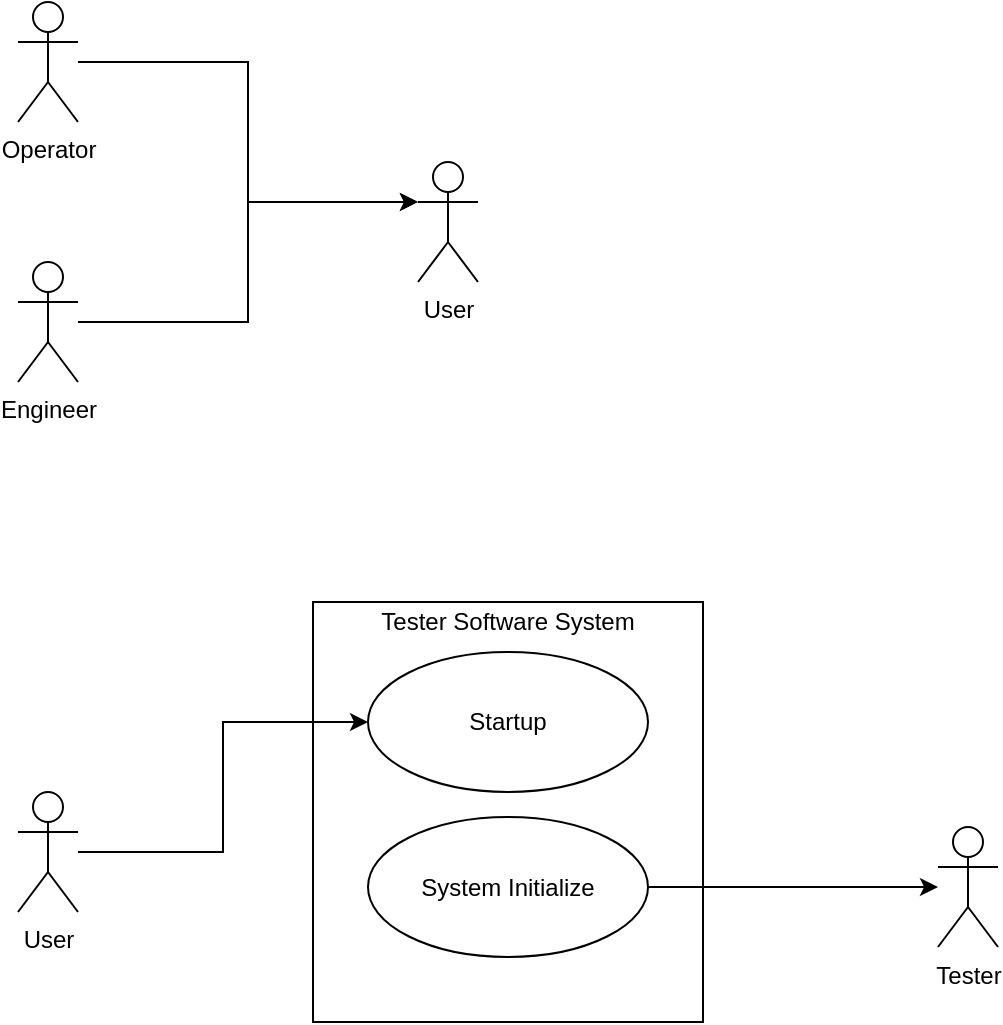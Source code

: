 <mxfile version="13.8.9-1" type="github" pages="5">
  <diagram name="Initialize" id="9f46799a-70d6-7492-0946-bef42562c5a5">
    <mxGraphModel dx="813" dy="435" grid="1" gridSize="10" guides="1" tooltips="1" connect="1" arrows="1" fold="1" page="1" pageScale="1" pageWidth="1100" pageHeight="850" background="#ffffff" math="0" shadow="0">
      <root>
        <mxCell id="0" />
        <mxCell id="1" parent="0" />
        <mxCell id="-JSnuaMhh9l9vGgG3Sei-8" style="edgeStyle=orthogonalEdgeStyle;rounded=0;orthogonalLoop=1;jettySize=auto;html=1;entryX=0;entryY=0.333;entryDx=0;entryDy=0;entryPerimeter=0;" edge="1" parent="1" source="-JSnuaMhh9l9vGgG3Sei-1" target="-JSnuaMhh9l9vGgG3Sei-4">
          <mxGeometry relative="1" as="geometry" />
        </mxCell>
        <mxCell id="-JSnuaMhh9l9vGgG3Sei-1" value="Operator" style="shape=umlActor;verticalLabelPosition=bottom;verticalAlign=top;html=1;outlineConnect=0;" vertex="1" parent="1">
          <mxGeometry x="60" y="30" width="30" height="60" as="geometry" />
        </mxCell>
        <mxCell id="-JSnuaMhh9l9vGgG3Sei-4" value="User" style="shape=umlActor;verticalLabelPosition=bottom;verticalAlign=top;html=1;outlineConnect=0;" vertex="1" parent="1">
          <mxGeometry x="260" y="110" width="30" height="60" as="geometry" />
        </mxCell>
        <mxCell id="-JSnuaMhh9l9vGgG3Sei-9" style="edgeStyle=orthogonalEdgeStyle;rounded=0;orthogonalLoop=1;jettySize=auto;html=1;entryX=0;entryY=0.333;entryDx=0;entryDy=0;entryPerimeter=0;" edge="1" parent="1" source="-JSnuaMhh9l9vGgG3Sei-6" target="-JSnuaMhh9l9vGgG3Sei-4">
          <mxGeometry relative="1" as="geometry">
            <mxPoint x="300" y="180" as="targetPoint" />
          </mxGeometry>
        </mxCell>
        <mxCell id="-JSnuaMhh9l9vGgG3Sei-6" value="Engineer" style="shape=umlActor;verticalLabelPosition=bottom;verticalAlign=top;html=1;outlineConnect=0;" vertex="1" parent="1">
          <mxGeometry x="60" y="160" width="30" height="60" as="geometry" />
        </mxCell>
        <mxCell id="-JSnuaMhh9l9vGgG3Sei-10" value="User" style="shape=umlActor;verticalLabelPosition=bottom;verticalAlign=top;html=1;outlineConnect=0;" vertex="1" parent="1">
          <mxGeometry x="60" y="425" width="30" height="60" as="geometry" />
        </mxCell>
        <mxCell id="-JSnuaMhh9l9vGgG3Sei-11" value="" style="rounded=0;whiteSpace=wrap;html=1;" vertex="1" parent="1">
          <mxGeometry x="207.5" y="330" width="195" height="210" as="geometry" />
        </mxCell>
        <mxCell id="-JSnuaMhh9l9vGgG3Sei-12" value="Tester Software System" style="text;html=1;strokeColor=none;fillColor=none;align=center;verticalAlign=middle;whiteSpace=wrap;rounded=0;" vertex="1" parent="1">
          <mxGeometry x="210" y="330" width="190" height="20" as="geometry" />
        </mxCell>
        <mxCell id="-JSnuaMhh9l9vGgG3Sei-13" value="Tester" style="shape=umlActor;verticalLabelPosition=bottom;verticalAlign=top;html=1;outlineConnect=0;" vertex="1" parent="1">
          <mxGeometry x="520" y="442.5" width="30" height="60" as="geometry" />
        </mxCell>
        <mxCell id="-JSnuaMhh9l9vGgG3Sei-19" style="edgeStyle=orthogonalEdgeStyle;rounded=0;orthogonalLoop=1;jettySize=auto;html=1;" edge="1" parent="1" source="-JSnuaMhh9l9vGgG3Sei-14" target="-JSnuaMhh9l9vGgG3Sei-13">
          <mxGeometry relative="1" as="geometry" />
        </mxCell>
        <mxCell id="-JSnuaMhh9l9vGgG3Sei-14" value="System Initialize" style="ellipse;whiteSpace=wrap;html=1;" vertex="1" parent="1">
          <mxGeometry x="235" y="437.5" width="140" height="70" as="geometry" />
        </mxCell>
        <mxCell id="-JSnuaMhh9l9vGgG3Sei-17" value="Startup" style="ellipse;whiteSpace=wrap;html=1;" vertex="1" parent="1">
          <mxGeometry x="235" y="355" width="140" height="70" as="geometry" />
        </mxCell>
        <mxCell id="-JSnuaMhh9l9vGgG3Sei-18" style="edgeStyle=orthogonalEdgeStyle;rounded=0;orthogonalLoop=1;jettySize=auto;html=1;entryX=0;entryY=0.5;entryDx=0;entryDy=0;" edge="1" parent="1" source="-JSnuaMhh9l9vGgG3Sei-10" target="-JSnuaMhh9l9vGgG3Sei-17">
          <mxGeometry relative="1" as="geometry" />
        </mxCell>
      </root>
    </mxGraphModel>
  </diagram>
  <diagram id="JwA9TVUATksCAMwefTBp" name="Test Program Editor">
    <mxGraphModel dx="981" dy="526" grid="1" gridSize="10" guides="1" tooltips="1" connect="1" arrows="1" fold="1" page="1" pageScale="1" pageWidth="827" pageHeight="1169" math="0" shadow="0">
      <root>
        <mxCell id="bP-Z4eB2gMXcmHlZaZZ3-0" />
        <mxCell id="bP-Z4eB2gMXcmHlZaZZ3-1" parent="bP-Z4eB2gMXcmHlZaZZ3-0" />
        <mxCell id="bP-Z4eB2gMXcmHlZaZZ3-2" value="Engineer" style="shape=umlActor;verticalLabelPosition=bottom;verticalAlign=top;html=1;" vertex="1" parent="bP-Z4eB2gMXcmHlZaZZ3-1">
          <mxGeometry x="70" y="355" width="30" height="60" as="geometry" />
        </mxCell>
        <mxCell id="bP-Z4eB2gMXcmHlZaZZ3-3" value="" style="rounded=0;whiteSpace=wrap;html=1;" vertex="1" parent="bP-Z4eB2gMXcmHlZaZZ3-1">
          <mxGeometry x="210" y="150" width="340" height="550" as="geometry" />
        </mxCell>
        <mxCell id="bP-Z4eB2gMXcmHlZaZZ3-4" value="Tester Program Editor" style="text;html=1;strokeColor=none;fillColor=none;align=center;verticalAlign=middle;whiteSpace=wrap;rounded=0;" vertex="1" parent="bP-Z4eB2gMXcmHlZaZZ3-1">
          <mxGeometry x="315" y="150" width="130" height="20" as="geometry" />
        </mxCell>
        <mxCell id="bP-Z4eB2gMXcmHlZaZZ3-5" value="Define SPJT&amp;nbsp;" style="ellipse;whiteSpace=wrap;html=1;" vertex="1" parent="bP-Z4eB2gMXcmHlZaZZ3-1">
          <mxGeometry x="310" y="190" width="140" height="70" as="geometry" />
        </mxCell>
        <mxCell id="bP-Z4eB2gMXcmHlZaZZ3-6" value="Define Signal" style="ellipse;whiteSpace=wrap;html=1;" vertex="1" parent="bP-Z4eB2gMXcmHlZaZZ3-1">
          <mxGeometry x="310" y="270" width="140" height="70" as="geometry" />
        </mxCell>
        <mxCell id="bP-Z4eB2gMXcmHlZaZZ3-7" value="Define Flow Table" style="ellipse;whiteSpace=wrap;html=1;" vertex="1" parent="bP-Z4eB2gMXcmHlZaZZ3-1">
          <mxGeometry x="310" y="350" width="140" height="70" as="geometry" />
        </mxCell>
        <mxCell id="bP-Z4eB2gMXcmHlZaZZ3-8" value="Define Limit" style="ellipse;whiteSpace=wrap;html=1;" vertex="1" parent="bP-Z4eB2gMXcmHlZaZZ3-1">
          <mxGeometry x="310" y="430" width="140" height="70" as="geometry" />
        </mxCell>
        <mxCell id="bP-Z4eB2gMXcmHlZaZZ3-9" value="Define Timing Set" style="ellipse;whiteSpace=wrap;html=1;" vertex="1" parent="bP-Z4eB2gMXcmHlZaZZ3-1">
          <mxGeometry x="310" y="510" width="140" height="70" as="geometry" />
        </mxCell>
        <mxCell id="bP-Z4eB2gMXcmHlZaZZ3-10" style="edgeStyle=orthogonalEdgeStyle;rounded=0;orthogonalLoop=1;jettySize=auto;html=1;entryX=0;entryY=0.5;entryDx=0;entryDy=0;" edge="1" parent="bP-Z4eB2gMXcmHlZaZZ3-1" source="bP-Z4eB2gMXcmHlZaZZ3-2" target="bP-Z4eB2gMXcmHlZaZZ3-5">
          <mxGeometry relative="1" as="geometry" />
        </mxCell>
        <mxCell id="bP-Z4eB2gMXcmHlZaZZ3-11" style="edgeStyle=orthogonalEdgeStyle;rounded=0;orthogonalLoop=1;jettySize=auto;html=1;entryX=0;entryY=0.5;entryDx=0;entryDy=0;" edge="1" parent="bP-Z4eB2gMXcmHlZaZZ3-1" source="bP-Z4eB2gMXcmHlZaZZ3-2" target="bP-Z4eB2gMXcmHlZaZZ3-6">
          <mxGeometry relative="1" as="geometry" />
        </mxCell>
        <mxCell id="bP-Z4eB2gMXcmHlZaZZ3-14" style="edgeStyle=orthogonalEdgeStyle;rounded=0;orthogonalLoop=1;jettySize=auto;html=1;entryX=0;entryY=0.5;entryDx=0;entryDy=0;" edge="1" parent="bP-Z4eB2gMXcmHlZaZZ3-1" source="bP-Z4eB2gMXcmHlZaZZ3-2" target="bP-Z4eB2gMXcmHlZaZZ3-9">
          <mxGeometry relative="1" as="geometry" />
        </mxCell>
        <mxCell id="bP-Z4eB2gMXcmHlZaZZ3-13" style="edgeStyle=orthogonalEdgeStyle;rounded=0;orthogonalLoop=1;jettySize=auto;html=1;entryX=0;entryY=0.5;entryDx=0;entryDy=0;" edge="1" parent="bP-Z4eB2gMXcmHlZaZZ3-1" source="bP-Z4eB2gMXcmHlZaZZ3-2" target="bP-Z4eB2gMXcmHlZaZZ3-8">
          <mxGeometry relative="1" as="geometry" />
        </mxCell>
        <mxCell id="bP-Z4eB2gMXcmHlZaZZ3-12" style="edgeStyle=orthogonalEdgeStyle;rounded=0;orthogonalLoop=1;jettySize=auto;html=1;entryX=0;entryY=0.5;entryDx=0;entryDy=0;" edge="1" parent="bP-Z4eB2gMXcmHlZaZZ3-1" source="bP-Z4eB2gMXcmHlZaZZ3-2" target="bP-Z4eB2gMXcmHlZaZZ3-7">
          <mxGeometry relative="1" as="geometry" />
        </mxCell>
        <mxCell id="ctMmaaoRTnTmG85Zai4C-0" value="System Alarm" style="ellipse;whiteSpace=wrap;html=1;" vertex="1" parent="bP-Z4eB2gMXcmHlZaZZ3-1">
          <mxGeometry x="310" y="590" width="140" height="70" as="geometry" />
        </mxCell>
        <mxCell id="ctMmaaoRTnTmG85Zai4C-1" style="edgeStyle=orthogonalEdgeStyle;rounded=0;orthogonalLoop=1;jettySize=auto;html=1;entryX=0;entryY=0.5;entryDx=0;entryDy=0;" edge="1" parent="bP-Z4eB2gMXcmHlZaZZ3-1" source="bP-Z4eB2gMXcmHlZaZZ3-2" target="ctMmaaoRTnTmG85Zai4C-0">
          <mxGeometry relative="1" as="geometry" />
        </mxCell>
      </root>
    </mxGraphModel>
  </diagram>
  <diagram id="QNBrAOMqoxuDWkykULo_" name="Engineering Mode">
    <mxGraphModel dx="981" dy="526" grid="1" gridSize="10" guides="1" tooltips="1" connect="1" arrows="1" fold="1" page="1" pageScale="1" pageWidth="827" pageHeight="1169" math="0" shadow="0">
      <root>
        <mxCell id="AGUxOdfGl_9WyJINVfNE-0" />
        <mxCell id="AGUxOdfGl_9WyJINVfNE-1" parent="AGUxOdfGl_9WyJINVfNE-0" />
        <mxCell id="7iNjZCq6tYI0WsrI9e-w-1" value="Engineer" style="shape=umlActor;verticalLabelPosition=bottom;verticalAlign=top;html=1;" vertex="1" parent="AGUxOdfGl_9WyJINVfNE-1">
          <mxGeometry x="100" y="350" width="30" height="60" as="geometry" />
        </mxCell>
        <mxCell id="ykIfYfmPYH_iQaWSwgE2-0" value="" style="rounded=0;whiteSpace=wrap;html=1;" vertex="1" parent="AGUxOdfGl_9WyJINVfNE-1">
          <mxGeometry x="210" y="195" width="380" height="465" as="geometry" />
        </mxCell>
        <mxCell id="ykIfYfmPYH_iQaWSwgE2-1" value="Tester Software System - Engineering Mode" style="text;html=1;strokeColor=none;fillColor=none;align=center;verticalAlign=middle;whiteSpace=wrap;rounded=0;" vertex="1" parent="AGUxOdfGl_9WyJINVfNE-1">
          <mxGeometry x="329" y="203" width="170" height="20" as="geometry" />
        </mxCell>
        <mxCell id="ykIfYfmPYH_iQaWSwgE2-13" style="edgeStyle=orthogonalEdgeStyle;rounded=0;orthogonalLoop=1;jettySize=auto;html=1;entryX=0;entryY=0.333;entryDx=0;entryDy=0;entryPerimeter=0;" edge="1" parent="AGUxOdfGl_9WyJINVfNE-1" source="ykIfYfmPYH_iQaWSwgE2-3" target="ykIfYfmPYH_iQaWSwgE2-12">
          <mxGeometry relative="1" as="geometry" />
        </mxCell>
        <mxCell id="ykIfYfmPYH_iQaWSwgE2-3" value="Setup" style="ellipse;whiteSpace=wrap;html=1;" vertex="1" parent="AGUxOdfGl_9WyJINVfNE-1">
          <mxGeometry x="344" y="240" width="140" height="70" as="geometry" />
        </mxCell>
        <mxCell id="ykIfYfmPYH_iQaWSwgE2-14" style="edgeStyle=orthogonalEdgeStyle;rounded=0;orthogonalLoop=1;jettySize=auto;html=1;" edge="1" parent="AGUxOdfGl_9WyJINVfNE-1" source="ykIfYfmPYH_iQaWSwgE2-5">
          <mxGeometry relative="1" as="geometry">
            <mxPoint x="660" y="370.0" as="targetPoint" />
          </mxGeometry>
        </mxCell>
        <mxCell id="ykIfYfmPYH_iQaWSwgE2-5" value="Run Test Flow" style="ellipse;whiteSpace=wrap;html=1;" vertex="1" parent="AGUxOdfGl_9WyJINVfNE-1">
          <mxGeometry x="344" y="320" width="140" height="70" as="geometry" />
        </mxCell>
        <mxCell id="ykIfYfmPYH_iQaWSwgE2-6" value="Datalog" style="ellipse;whiteSpace=wrap;html=1;" vertex="1" parent="AGUxOdfGl_9WyJINVfNE-1">
          <mxGeometry x="344" y="400" width="140" height="70" as="geometry" />
        </mxCell>
        <mxCell id="ykIfYfmPYH_iQaWSwgE2-7" value="Summary" style="ellipse;whiteSpace=wrap;html=1;" vertex="1" parent="AGUxOdfGl_9WyJINVfNE-1">
          <mxGeometry x="344" y="480" width="140" height="70" as="geometry" />
        </mxCell>
        <mxCell id="ykIfYfmPYH_iQaWSwgE2-8" style="edgeStyle=orthogonalEdgeStyle;rounded=0;orthogonalLoop=1;jettySize=auto;html=1;entryX=0;entryY=0.5;entryDx=0;entryDy=0;" edge="1" parent="AGUxOdfGl_9WyJINVfNE-1" source="7iNjZCq6tYI0WsrI9e-w-1" target="ykIfYfmPYH_iQaWSwgE2-3">
          <mxGeometry relative="1" as="geometry" />
        </mxCell>
        <mxCell id="ykIfYfmPYH_iQaWSwgE2-9" style="edgeStyle=orthogonalEdgeStyle;rounded=0;orthogonalLoop=1;jettySize=auto;html=1;" edge="1" parent="AGUxOdfGl_9WyJINVfNE-1" source="7iNjZCq6tYI0WsrI9e-w-1" target="ykIfYfmPYH_iQaWSwgE2-5">
          <mxGeometry relative="1" as="geometry" />
        </mxCell>
        <mxCell id="ykIfYfmPYH_iQaWSwgE2-10" style="edgeStyle=orthogonalEdgeStyle;rounded=0;orthogonalLoop=1;jettySize=auto;html=1;" edge="1" parent="AGUxOdfGl_9WyJINVfNE-1" source="7iNjZCq6tYI0WsrI9e-w-1" target="ykIfYfmPYH_iQaWSwgE2-6">
          <mxGeometry relative="1" as="geometry" />
        </mxCell>
        <mxCell id="ykIfYfmPYH_iQaWSwgE2-12" value="Tester" style="shape=umlActor;verticalLabelPosition=bottom;verticalAlign=top;html=1;" vertex="1" parent="AGUxOdfGl_9WyJINVfNE-1">
          <mxGeometry x="660" y="350" width="30" height="60" as="geometry" />
        </mxCell>
        <mxCell id="AsjbxBmU00sw4VKJkbOL-0" value="System / API Alarm" style="ellipse;whiteSpace=wrap;html=1;" vertex="1" parent="AGUxOdfGl_9WyJINVfNE-1">
          <mxGeometry x="344" y="560" width="140" height="70" as="geometry" />
        </mxCell>
        <mxCell id="ykIfYfmPYH_iQaWSwgE2-11" style="edgeStyle=orthogonalEdgeStyle;rounded=0;orthogonalLoop=1;jettySize=auto;html=1;entryX=0;entryY=0.5;entryDx=0;entryDy=0;" edge="1" parent="AGUxOdfGl_9WyJINVfNE-1" source="7iNjZCq6tYI0WsrI9e-w-1" target="ykIfYfmPYH_iQaWSwgE2-7">
          <mxGeometry relative="1" as="geometry" />
        </mxCell>
        <mxCell id="AsjbxBmU00sw4VKJkbOL-1" style="edgeStyle=orthogonalEdgeStyle;rounded=0;orthogonalLoop=1;jettySize=auto;html=1;entryX=0;entryY=0.5;entryDx=0;entryDy=0;" edge="1" parent="AGUxOdfGl_9WyJINVfNE-1" source="7iNjZCq6tYI0WsrI9e-w-1" target="AsjbxBmU00sw4VKJkbOL-0">
          <mxGeometry relative="1" as="geometry" />
        </mxCell>
      </root>
    </mxGraphModel>
  </diagram>
  <diagram id="_kMSDQzpgZpqmjCjFAej" name="Production">
    <mxGraphModel dx="981" dy="1695" grid="1" gridSize="10" guides="1" tooltips="1" connect="1" arrows="1" fold="1" page="1" pageScale="1" pageWidth="827" pageHeight="1169" math="0" shadow="0">
      <root>
        <mxCell id="2kml3ozV0RPXLu-iGl9X-0" />
        <mxCell id="2kml3ozV0RPXLu-iGl9X-1" parent="2kml3ozV0RPXLu-iGl9X-0" />
        <mxCell id="2kml3ozV0RPXLu-iGl9X-8" value="" style="rounded=0;whiteSpace=wrap;html=1;" vertex="1" parent="2kml3ozV0RPXLu-iGl9X-1">
          <mxGeometry x="269" y="160" width="290" height="320" as="geometry" />
        </mxCell>
        <mxCell id="2kml3ozV0RPXLu-iGl9X-9" style="edgeStyle=orthogonalEdgeStyle;rounded=0;orthogonalLoop=1;jettySize=auto;html=1;entryX=0;entryY=0.5;entryDx=0;entryDy=0;" edge="1" parent="2kml3ozV0RPXLu-iGl9X-1" target="2kml3ozV0RPXLu-iGl9X-5">
          <mxGeometry relative="1" as="geometry">
            <mxPoint x="110" y="330.034" as="sourcePoint" />
          </mxGeometry>
        </mxCell>
        <mxCell id="2kml3ozV0RPXLu-iGl9X-10" style="edgeStyle=orthogonalEdgeStyle;rounded=0;orthogonalLoop=1;jettySize=auto;html=1;entryX=0;entryY=0.5;entryDx=0;entryDy=0;" edge="1" parent="2kml3ozV0RPXLu-iGl9X-1" target="2kml3ozV0RPXLu-iGl9X-6">
          <mxGeometry relative="1" as="geometry">
            <mxPoint x="110" y="330.034" as="sourcePoint" />
          </mxGeometry>
        </mxCell>
        <mxCell id="2kml3ozV0RPXLu-iGl9X-11" style="edgeStyle=orthogonalEdgeStyle;rounded=0;orthogonalLoop=1;jettySize=auto;html=1;entryX=0;entryY=0.5;entryDx=0;entryDy=0;" edge="1" parent="2kml3ozV0RPXLu-iGl9X-1" target="2kml3ozV0RPXLu-iGl9X-7">
          <mxGeometry relative="1" as="geometry">
            <mxPoint x="110" y="330.034" as="sourcePoint" />
            <Array as="points">
              <mxPoint x="227" y="330" />
              <mxPoint x="227" y="415" />
            </Array>
          </mxGeometry>
        </mxCell>
        <mxCell id="2kml3ozV0RPXLu-iGl9X-4" value="Tester Software System-Production Mode" style="text;html=1;strokeColor=none;fillColor=none;align=center;verticalAlign=middle;whiteSpace=wrap;rounded=0;" vertex="1" parent="2kml3ozV0RPXLu-iGl9X-1">
          <mxGeometry x="284" y="170" width="260" height="20" as="geometry" />
        </mxCell>
        <mxCell id="NzBXkZbWhfFTlK8Dya1B-1" style="edgeStyle=orthogonalEdgeStyle;rounded=0;orthogonalLoop=1;jettySize=auto;html=1;entryX=0;entryY=0.333;entryDx=0;entryDy=0;entryPerimeter=0;" edge="1" parent="2kml3ozV0RPXLu-iGl9X-1" source="2kml3ozV0RPXLu-iGl9X-5" target="NzBXkZbWhfFTlK8Dya1B-0">
          <mxGeometry relative="1" as="geometry" />
        </mxCell>
        <mxCell id="2kml3ozV0RPXLu-iGl9X-5" value="Setup" style="ellipse;whiteSpace=wrap;html=1;" vertex="1" parent="2kml3ozV0RPXLu-iGl9X-1">
          <mxGeometry x="344" y="220" width="140" height="70" as="geometry" />
        </mxCell>
        <mxCell id="NzBXkZbWhfFTlK8Dya1B-2" style="edgeStyle=orthogonalEdgeStyle;rounded=0;orthogonalLoop=1;jettySize=auto;html=1;entryX=0;entryY=0.333;entryDx=0;entryDy=0;entryPerimeter=0;" edge="1" parent="2kml3ozV0RPXLu-iGl9X-1" source="2kml3ozV0RPXLu-iGl9X-6" target="NzBXkZbWhfFTlK8Dya1B-0">
          <mxGeometry relative="1" as="geometry" />
        </mxCell>
        <mxCell id="2kml3ozV0RPXLu-iGl9X-6" value="Start Test" style="ellipse;whiteSpace=wrap;html=1;" vertex="1" parent="2kml3ozV0RPXLu-iGl9X-1">
          <mxGeometry x="344" y="300" width="140" height="70" as="geometry" />
        </mxCell>
        <mxCell id="2kml3ozV0RPXLu-iGl9X-7" value="System / API Alarm" style="ellipse;whiteSpace=wrap;html=1;" vertex="1" parent="2kml3ozV0RPXLu-iGl9X-1">
          <mxGeometry x="344" y="380" width="140" height="70" as="geometry" />
        </mxCell>
        <mxCell id="NzBXkZbWhfFTlK8Dya1B-0" value="Tester" style="shape=umlActor;verticalLabelPosition=bottom;verticalAlign=top;html=1;" vertex="1" parent="2kml3ozV0RPXLu-iGl9X-1">
          <mxGeometry x="700" y="300" width="30" height="60" as="geometry" />
        </mxCell>
        <mxCell id="wiEPOa7FNHhk_RYF5Sjz-0" style="edgeStyle=orthogonalEdgeStyle;rounded=0;orthogonalLoop=1;jettySize=auto;html=1;entryX=0;entryY=0.333;entryDx=0;entryDy=0;entryPerimeter=0;" edge="1" source="wiEPOa7FNHhk_RYF5Sjz-1" target="wiEPOa7FNHhk_RYF5Sjz-2" parent="2kml3ozV0RPXLu-iGl9X-1">
          <mxGeometry relative="1" as="geometry" />
        </mxCell>
        <mxCell id="wiEPOa7FNHhk_RYF5Sjz-1" value="Operator" style="shape=umlActor;verticalLabelPosition=bottom;verticalAlign=top;html=1;outlineConnect=0;" vertex="1" parent="2kml3ozV0RPXLu-iGl9X-1">
          <mxGeometry x="114" y="-100" width="30" height="60" as="geometry" />
        </mxCell>
        <mxCell id="wiEPOa7FNHhk_RYF5Sjz-2" value="User" style="shape=umlActor;verticalLabelPosition=bottom;verticalAlign=top;html=1;outlineConnect=0;" vertex="1" parent="2kml3ozV0RPXLu-iGl9X-1">
          <mxGeometry x="314" y="-20" width="30" height="60" as="geometry" />
        </mxCell>
        <mxCell id="wiEPOa7FNHhk_RYF5Sjz-3" style="edgeStyle=orthogonalEdgeStyle;rounded=0;orthogonalLoop=1;jettySize=auto;html=1;entryX=0;entryY=0.333;entryDx=0;entryDy=0;entryPerimeter=0;" edge="1" source="wiEPOa7FNHhk_RYF5Sjz-4" target="wiEPOa7FNHhk_RYF5Sjz-2" parent="2kml3ozV0RPXLu-iGl9X-1">
          <mxGeometry relative="1" as="geometry">
            <mxPoint x="354" y="50" as="targetPoint" />
          </mxGeometry>
        </mxCell>
        <mxCell id="wiEPOa7FNHhk_RYF5Sjz-4" value="Engineer" style="shape=umlActor;verticalLabelPosition=bottom;verticalAlign=top;html=1;outlineConnect=0;" vertex="1" parent="2kml3ozV0RPXLu-iGl9X-1">
          <mxGeometry x="114" y="30" width="30" height="60" as="geometry" />
        </mxCell>
        <mxCell id="wiEPOa7FNHhk_RYF5Sjz-5" value="User" style="shape=umlActor;verticalLabelPosition=bottom;verticalAlign=top;html=1;outlineConnect=0;" vertex="1" parent="2kml3ozV0RPXLu-iGl9X-1">
          <mxGeometry x="84" y="300" width="30" height="60" as="geometry" />
        </mxCell>
      </root>
    </mxGraphModel>
  </diagram>
  <diagram id="F7YQvLCKnFHaeV6q1Nj6" name="Login">
    <mxGraphModel dx="1422" dy="762" grid="1" gridSize="10" guides="1" tooltips="1" connect="1" arrows="1" fold="1" page="1" pageScale="1" pageWidth="827" pageHeight="1169" math="0" shadow="0">
      <root>
        <mxCell id="6rXy4vtahGP9o_av1mYt-0" />
        <mxCell id="6rXy4vtahGP9o_av1mYt-1" parent="6rXy4vtahGP9o_av1mYt-0" />
        <mxCell id="4S7oSMSM7NG7HK-OORzO-10" value="" style="rounded=0;whiteSpace=wrap;html=1;" vertex="1" parent="6rXy4vtahGP9o_av1mYt-1">
          <mxGeometry x="280" y="360" width="260" height="230" as="geometry" />
        </mxCell>
        <mxCell id="4S7oSMSM7NG7HK-OORzO-11" style="edgeStyle=orthogonalEdgeStyle;rounded=0;orthogonalLoop=1;jettySize=auto;html=1;entryX=0;entryY=0.5;entryDx=0;entryDy=0;" edge="1" parent="6rXy4vtahGP9o_av1mYt-1" source="4S7oSMSM7NG7HK-OORzO-5" target="4S7oSMSM7NG7HK-OORzO-9">
          <mxGeometry relative="1" as="geometry" />
        </mxCell>
        <mxCell id="4S7oSMSM7NG7HK-OORzO-5" value="Engineer" style="shape=umlActor;verticalLabelPosition=bottom;verticalAlign=top;html=1;outlineConnect=0;" vertex="1" parent="6rXy4vtahGP9o_av1mYt-1">
          <mxGeometry x="120" y="460" width="30" height="60" as="geometry" />
        </mxCell>
        <mxCell id="4S7oSMSM7NG7HK-OORzO-6" value="Tester Software System" style="text;html=1;strokeColor=none;fillColor=none;align=center;verticalAlign=middle;whiteSpace=wrap;rounded=0;" vertex="1" parent="6rXy4vtahGP9o_av1mYt-1">
          <mxGeometry x="316" y="370" width="196" height="20" as="geometry" />
        </mxCell>
        <mxCell id="4S7oSMSM7NG7HK-OORzO-9" value="Login" style="ellipse;whiteSpace=wrap;html=1;" vertex="1" parent="6rXy4vtahGP9o_av1mYt-1">
          <mxGeometry x="344" y="455" width="140" height="70" as="geometry" />
        </mxCell>
      </root>
    </mxGraphModel>
  </diagram>
</mxfile>
